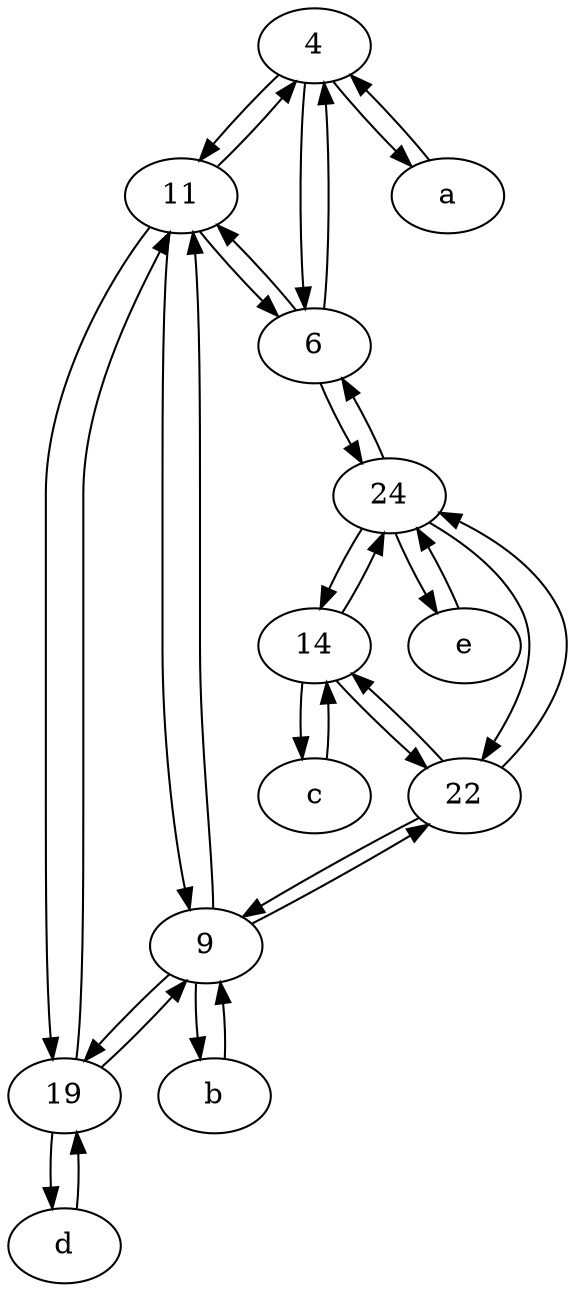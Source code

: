 digraph  {
	4;
	14;
	e [pos="30,50!"];
	22;
	19;
	c [pos="20,10!"];
	9;
	11;
	24;
	d [pos="20,30!"];
	6;
	b [pos="50,20!"];
	a [pos="40,10!"];
	4 -> 6;
	b -> 9;
	24 -> e;
	9 -> b;
	19 -> 9;
	9 -> 22;
	e -> 24;
	24 -> 22;
	24 -> 6;
	22 -> 14;
	c -> 14;
	6 -> 24;
	11 -> 6;
	6 -> 4;
	6 -> 11;
	11 -> 4;
	9 -> 19;
	11 -> 9;
	14 -> c;
	14 -> 22;
	9 -> 11;
	a -> 4;
	24 -> 14;
	19 -> d;
	19 -> 11;
	22 -> 24;
	22 -> 9;
	4 -> 11;
	14 -> 24;
	11 -> 19;
	d -> 19;
	4 -> a;

	}